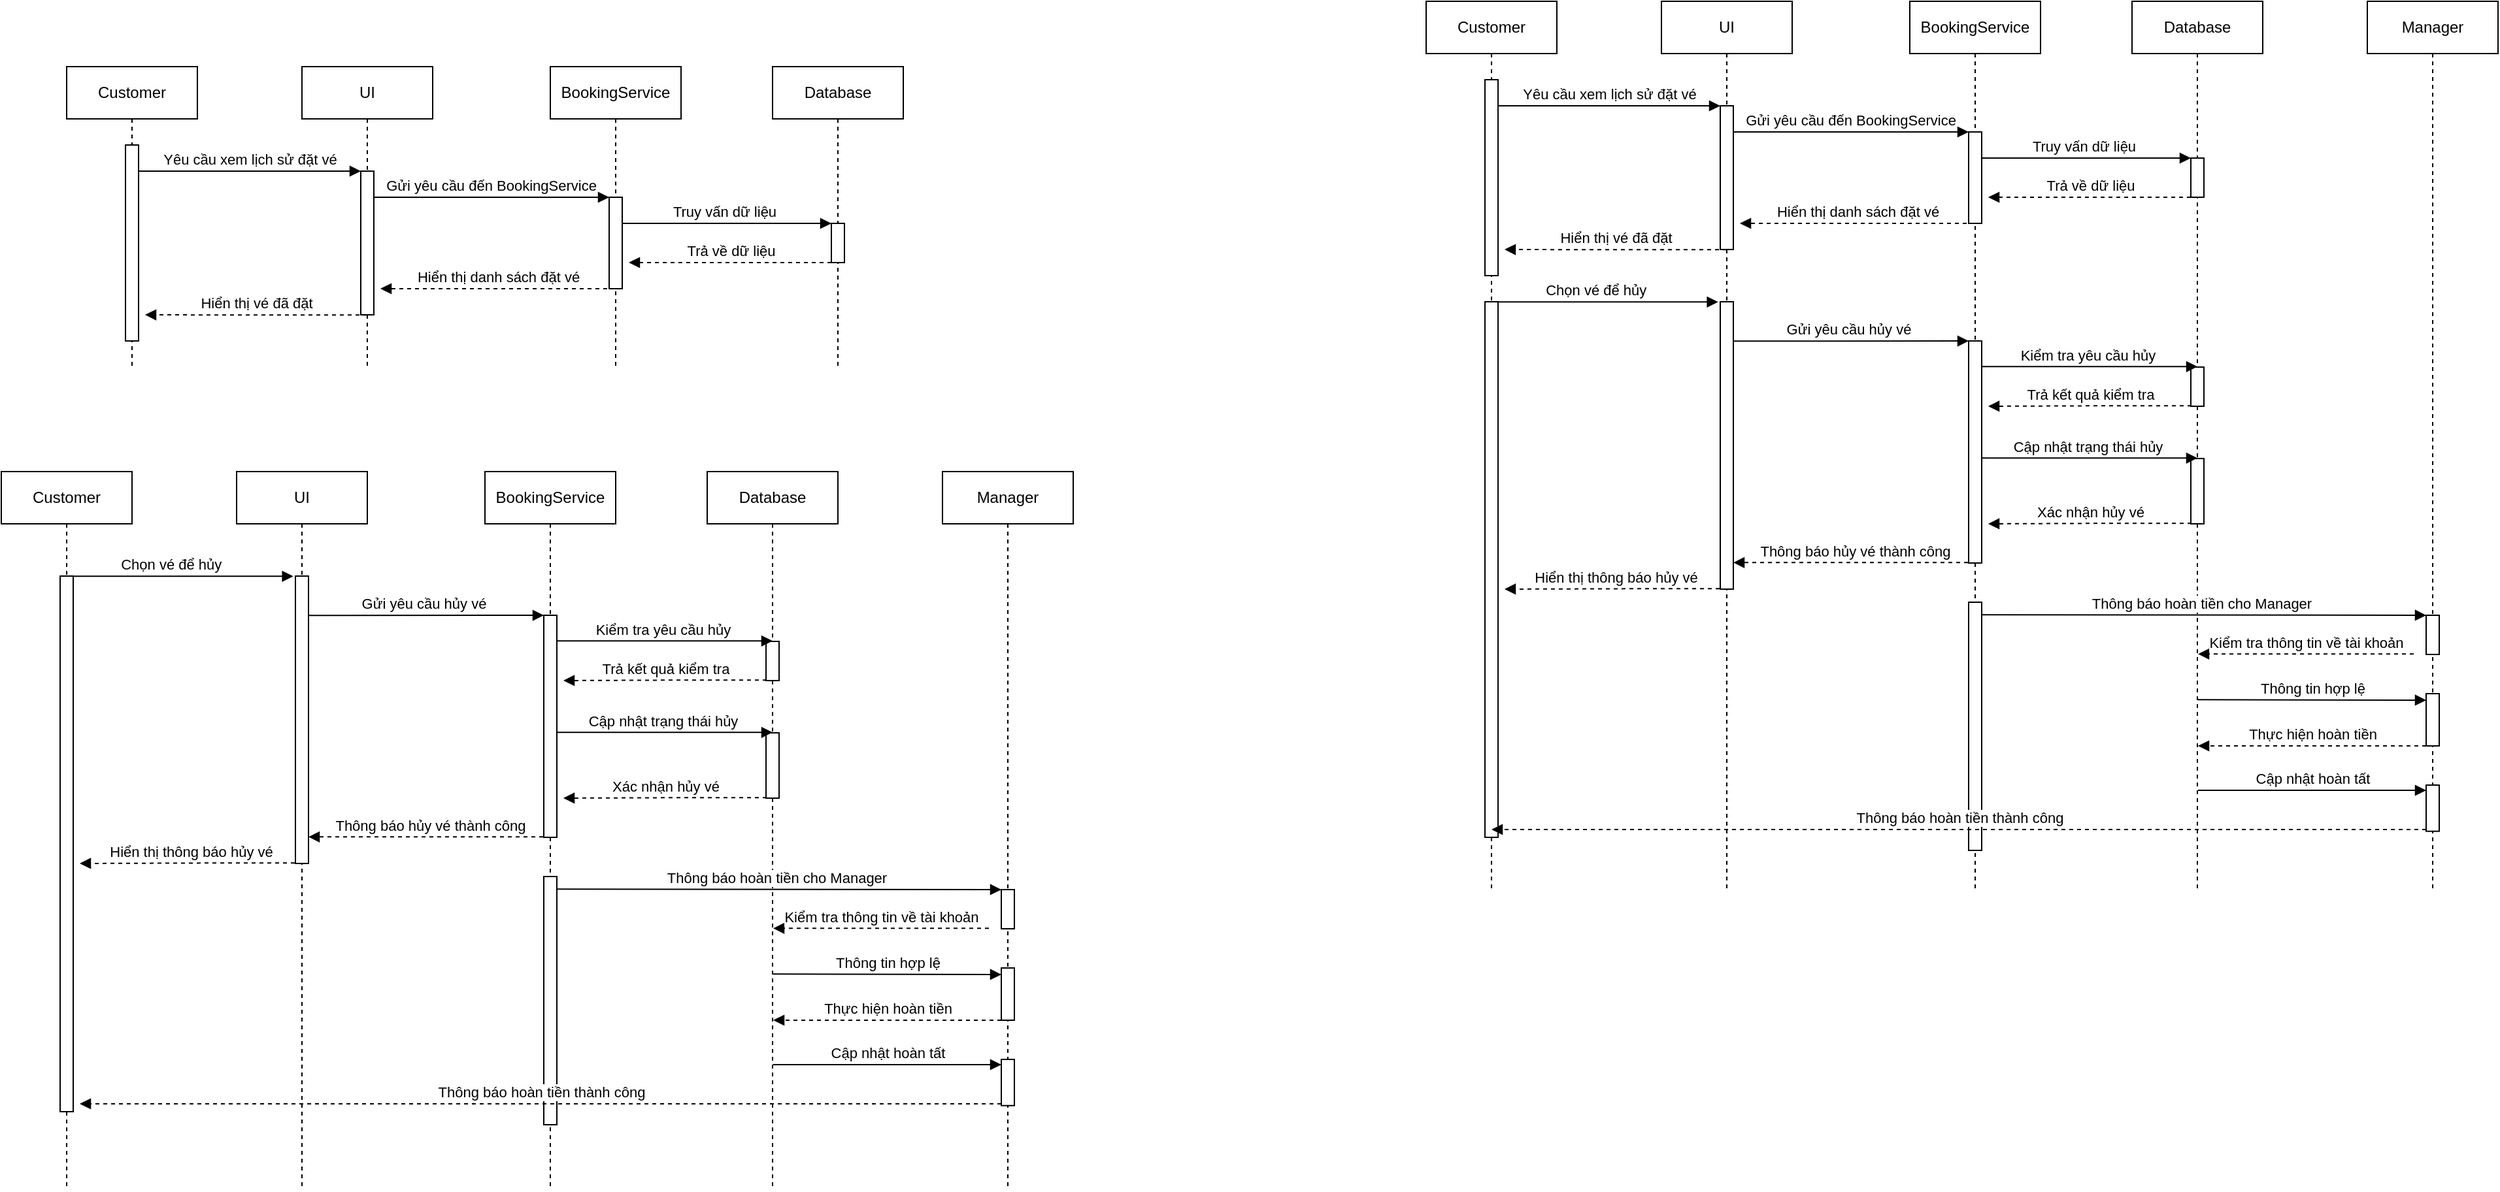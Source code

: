 <mxfile version="26.2.13">
  <diagram name="Page-1" id="2YBvvXClWsGukQMizWep">
    <mxGraphModel dx="2244" dy="562" grid="1" gridSize="10" guides="1" tooltips="1" connect="1" arrows="1" fold="1" page="1" pageScale="1" pageWidth="1200" pageHeight="1920" math="0" shadow="0">
      <root>
        <mxCell id="0" />
        <mxCell id="1" parent="0" />
        <mxCell id="aM9ryv3xv72pqoxQDRHE-1" value="Customer" style="shape=umlLifeline;perimeter=lifelinePerimeter;whiteSpace=wrap;html=1;container=0;dropTarget=0;collapsible=0;recursiveResize=0;outlineConnect=0;portConstraint=eastwest;newEdgeStyle={&quot;edgeStyle&quot;:&quot;elbowEdgeStyle&quot;,&quot;elbow&quot;:&quot;vertical&quot;,&quot;curved&quot;:0,&quot;rounded&quot;:0};" parent="1" vertex="1">
          <mxGeometry x="230" y="280" width="100" height="680" as="geometry" />
        </mxCell>
        <mxCell id="Hrz0guVu_isQYkXpJykB-1" value="" style="html=1;points=[];perimeter=orthogonalPerimeter;outlineConnect=0;targetShapes=umlLifeline;portConstraint=eastwest;newEdgeStyle={&quot;edgeStyle&quot;:&quot;elbowEdgeStyle&quot;,&quot;elbow&quot;:&quot;vertical&quot;,&quot;curved&quot;:0,&quot;rounded&quot;:0};" parent="aM9ryv3xv72pqoxQDRHE-1" vertex="1">
          <mxGeometry x="45" y="60" width="10" height="150" as="geometry" />
        </mxCell>
        <mxCell id="Hrz0guVu_isQYkXpJykB-2" value="" style="html=1;points=[];perimeter=orthogonalPerimeter;outlineConnect=0;targetShapes=umlLifeline;portConstraint=eastwest;newEdgeStyle={&quot;edgeStyle&quot;:&quot;elbowEdgeStyle&quot;,&quot;elbow&quot;:&quot;vertical&quot;,&quot;curved&quot;:0,&quot;rounded&quot;:0};" parent="aM9ryv3xv72pqoxQDRHE-1" vertex="1">
          <mxGeometry x="45" y="230" width="10" height="410" as="geometry" />
        </mxCell>
        <mxCell id="aM9ryv3xv72pqoxQDRHE-7" value="Yêu cầu xem lịch sử đặt vé" style="html=1;verticalAlign=bottom;endArrow=block;edgeStyle=elbowEdgeStyle;elbow=vertical;curved=0;rounded=0;" parent="1" target="Hrz0guVu_isQYkXpJykB-3" edge="1">
          <mxGeometry relative="1" as="geometry">
            <mxPoint x="285" y="360" as="sourcePoint" />
            <Array as="points">
              <mxPoint x="370" y="360" />
            </Array>
            <mxPoint x="450" y="360" as="targetPoint" />
          </mxGeometry>
        </mxCell>
        <mxCell id="6klqRI6nFPrTYbVZnElN-3" value="&amp;nbsp;Gửi yêu cầu đến BookingService" style="html=1;verticalAlign=bottom;endArrow=block;edgeStyle=elbowEdgeStyle;elbow=vertical;curved=0;rounded=0;" parent="1" source="aM9ryv3xv72pqoxQDRHE-5" target="Hrz0guVu_isQYkXpJykB-4" edge="1">
          <mxGeometry relative="1" as="geometry">
            <mxPoint x="470" y="380" as="sourcePoint" />
            <Array as="points">
              <mxPoint x="555" y="380" />
            </Array>
            <mxPoint x="640" y="380" as="targetPoint" />
          </mxGeometry>
        </mxCell>
        <mxCell id="eIqGMAKnwmV7QBNzQoMk-23" value="Database" style="shape=umlLifeline;perimeter=lifelinePerimeter;whiteSpace=wrap;html=1;container=0;dropTarget=0;collapsible=0;recursiveResize=0;outlineConnect=0;portConstraint=eastwest;newEdgeStyle={&quot;edgeStyle&quot;:&quot;elbowEdgeStyle&quot;,&quot;elbow&quot;:&quot;vertical&quot;,&quot;curved&quot;:0,&quot;rounded&quot;:0};" parent="1" vertex="1">
          <mxGeometry x="770" y="280" width="100" height="680" as="geometry" />
        </mxCell>
        <mxCell id="Hrz0guVu_isQYkXpJykB-5" value="" style="html=1;points=[];perimeter=orthogonalPerimeter;outlineConnect=0;targetShapes=umlLifeline;portConstraint=eastwest;newEdgeStyle={&quot;edgeStyle&quot;:&quot;elbowEdgeStyle&quot;,&quot;elbow&quot;:&quot;vertical&quot;,&quot;curved&quot;:0,&quot;rounded&quot;:0};" parent="eIqGMAKnwmV7QBNzQoMk-23" vertex="1">
          <mxGeometry x="45" y="120" width="10" height="30" as="geometry" />
        </mxCell>
        <mxCell id="Hrz0guVu_isQYkXpJykB-8" value="" style="html=1;points=[];perimeter=orthogonalPerimeter;outlineConnect=0;targetShapes=umlLifeline;portConstraint=eastwest;newEdgeStyle={&quot;edgeStyle&quot;:&quot;elbowEdgeStyle&quot;,&quot;elbow&quot;:&quot;vertical&quot;,&quot;curved&quot;:0,&quot;rounded&quot;:0};" parent="eIqGMAKnwmV7QBNzQoMk-23" vertex="1">
          <mxGeometry x="45" y="280" width="10" height="30" as="geometry" />
        </mxCell>
        <mxCell id="Hrz0guVu_isQYkXpJykB-9" value="" style="html=1;points=[];perimeter=orthogonalPerimeter;outlineConnect=0;targetShapes=umlLifeline;portConstraint=eastwest;newEdgeStyle={&quot;edgeStyle&quot;:&quot;elbowEdgeStyle&quot;,&quot;elbow&quot;:&quot;vertical&quot;,&quot;curved&quot;:0,&quot;rounded&quot;:0};" parent="eIqGMAKnwmV7QBNzQoMk-23" vertex="1">
          <mxGeometry x="45" y="350" width="10" height="50" as="geometry" />
        </mxCell>
        <mxCell id="eIqGMAKnwmV7QBNzQoMk-24" value="Truy vấn dữ liệu" style="html=1;verticalAlign=bottom;endArrow=block;edgeStyle=elbowEdgeStyle;elbow=vertical;curved=0;rounded=0;" parent="1" target="Hrz0guVu_isQYkXpJykB-5" edge="1">
          <mxGeometry relative="1" as="geometry">
            <mxPoint x="650" y="400" as="sourcePoint" />
            <Array as="points">
              <mxPoint x="735" y="400" />
            </Array>
            <mxPoint x="810" y="400" as="targetPoint" />
          </mxGeometry>
        </mxCell>
        <mxCell id="eIqGMAKnwmV7QBNzQoMk-25" value="Manager" style="shape=umlLifeline;perimeter=lifelinePerimeter;whiteSpace=wrap;html=1;container=0;dropTarget=0;collapsible=0;recursiveResize=0;outlineConnect=0;portConstraint=eastwest;newEdgeStyle={&quot;edgeStyle&quot;:&quot;elbowEdgeStyle&quot;,&quot;elbow&quot;:&quot;vertical&quot;,&quot;curved&quot;:0,&quot;rounded&quot;:0};" parent="1" vertex="1">
          <mxGeometry x="950" y="280" width="100" height="680" as="geometry" />
        </mxCell>
        <mxCell id="Hrz0guVu_isQYkXpJykB-10" value="" style="html=1;points=[];perimeter=orthogonalPerimeter;outlineConnect=0;targetShapes=umlLifeline;portConstraint=eastwest;newEdgeStyle={&quot;edgeStyle&quot;:&quot;elbowEdgeStyle&quot;,&quot;elbow&quot;:&quot;vertical&quot;,&quot;curved&quot;:0,&quot;rounded&quot;:0};" parent="eIqGMAKnwmV7QBNzQoMk-25" vertex="1">
          <mxGeometry x="45" y="470" width="10" height="30" as="geometry" />
        </mxCell>
        <mxCell id="Hrz0guVu_isQYkXpJykB-15" value="" style="html=1;points=[];perimeter=orthogonalPerimeter;outlineConnect=0;targetShapes=umlLifeline;portConstraint=eastwest;newEdgeStyle={&quot;edgeStyle&quot;:&quot;elbowEdgeStyle&quot;,&quot;elbow&quot;:&quot;vertical&quot;,&quot;curved&quot;:0,&quot;rounded&quot;:0};" parent="eIqGMAKnwmV7QBNzQoMk-25" vertex="1">
          <mxGeometry x="45" y="530" width="10" height="40" as="geometry" />
        </mxCell>
        <mxCell id="eIqGMAKnwmV7QBNzQoMk-27" value="Trả về dữ liệu" style="html=1;verticalAlign=bottom;endArrow=block;edgeStyle=elbowEdgeStyle;elbow=horizontal;curved=0;rounded=0;dashed=1;" parent="1" edge="1">
          <mxGeometry relative="1" as="geometry">
            <mxPoint x="815" y="430" as="sourcePoint" />
            <Array as="points">
              <mxPoint x="740" y="430" />
            </Array>
            <mxPoint x="660" y="430" as="targetPoint" />
          </mxGeometry>
        </mxCell>
        <mxCell id="eIqGMAKnwmV7QBNzQoMk-28" value="Hiển thị danh sách đặt vé" style="html=1;verticalAlign=bottom;endArrow=block;edgeStyle=elbowEdgeStyle;elbow=horizontal;curved=0;rounded=0;dashed=1;" parent="1" edge="1">
          <mxGeometry relative="1" as="geometry">
            <mxPoint x="649.5" y="450" as="sourcePoint" />
            <Array as="points">
              <mxPoint x="570" y="450" />
            </Array>
            <mxPoint x="470" y="450" as="targetPoint" />
          </mxGeometry>
        </mxCell>
        <mxCell id="eIqGMAKnwmV7QBNzQoMk-29" value="Hiển thị vé đã đặt" style="html=1;verticalAlign=bottom;endArrow=block;edgeStyle=elbowEdgeStyle;elbow=horizontal;curved=0;rounded=0;dashed=1;" parent="1" edge="1">
          <mxGeometry relative="1" as="geometry">
            <mxPoint x="460" y="470.18" as="sourcePoint" />
            <Array as="points">
              <mxPoint x="391" y="470.18" />
            </Array>
            <mxPoint x="290" y="470" as="targetPoint" />
          </mxGeometry>
        </mxCell>
        <mxCell id="eIqGMAKnwmV7QBNzQoMk-30" value="Chọn vé để hủy&lt;span style=&quot;white-space: pre;&quot;&gt;&#x9;&lt;/span&gt;" style="html=1;verticalAlign=bottom;endArrow=block;edgeStyle=elbowEdgeStyle;elbow=vertical;curved=0;rounded=0;entryX=-0.167;entryY=0.005;entryDx=0;entryDy=0;entryPerimeter=0;" parent="1" source="Hrz0guVu_isQYkXpJykB-2" target="Hrz0guVu_isQYkXpJykB-6" edge="1">
          <mxGeometry relative="1" as="geometry">
            <mxPoint x="290" y="510.18" as="sourcePoint" />
            <Array as="points">
              <mxPoint x="375" y="510.18" />
            </Array>
            <mxPoint x="460" y="510.18" as="targetPoint" />
          </mxGeometry>
        </mxCell>
        <mxCell id="eIqGMAKnwmV7QBNzQoMk-31" value="Gửi yêu cầu hủy vé" style="html=1;verticalAlign=bottom;endArrow=block;edgeStyle=elbowEdgeStyle;elbow=vertical;curved=0;rounded=0;" parent="1" target="Hrz0guVu_isQYkXpJykB-7" edge="1">
          <mxGeometry relative="1" as="geometry">
            <mxPoint x="460.5" y="540.18" as="sourcePoint" />
            <Array as="points">
              <mxPoint x="650" y="540" />
            </Array>
            <mxPoint x="640" y="540" as="targetPoint" />
          </mxGeometry>
        </mxCell>
        <mxCell id="eIqGMAKnwmV7QBNzQoMk-32" value="Kiểm tra yêu cầu hủy" style="html=1;verticalAlign=bottom;endArrow=block;edgeStyle=elbowEdgeStyle;elbow=vertical;curved=0;rounded=0;" parent="1" edge="1">
          <mxGeometry relative="1" as="geometry">
            <mxPoint x="650.5" y="559.65" as="sourcePoint" />
            <Array as="points">
              <mxPoint x="735.5" y="559.65" />
            </Array>
            <mxPoint x="820" y="560" as="targetPoint" />
          </mxGeometry>
        </mxCell>
        <mxCell id="eIqGMAKnwmV7QBNzQoMk-33" value="Trả kết quả kiểm tra" style="html=1;verticalAlign=bottom;endArrow=block;edgeStyle=elbowEdgeStyle;elbow=horizontal;curved=0;rounded=0;dashed=1;" parent="1" edge="1">
          <mxGeometry relative="1" as="geometry">
            <mxPoint x="815.5" y="589.65" as="sourcePoint" />
            <Array as="points">
              <mxPoint x="740.5" y="589.65" />
            </Array>
            <mxPoint x="660" y="590" as="targetPoint" />
          </mxGeometry>
        </mxCell>
        <mxCell id="eIqGMAKnwmV7QBNzQoMk-34" value="Cập nhật trạng thái hủy" style="html=1;verticalAlign=bottom;endArrow=block;edgeStyle=elbowEdgeStyle;elbow=vertical;curved=0;rounded=0;" parent="1" target="Hrz0guVu_isQYkXpJykB-9" edge="1">
          <mxGeometry relative="1" as="geometry">
            <mxPoint x="650.5" y="629.65" as="sourcePoint" />
            <Array as="points">
              <mxPoint x="735.5" y="629.65" />
            </Array>
            <mxPoint x="810" y="630" as="targetPoint" />
          </mxGeometry>
        </mxCell>
        <mxCell id="eIqGMAKnwmV7QBNzQoMk-36" value="Xác nhận hủy vé" style="html=1;verticalAlign=bottom;endArrow=block;edgeStyle=elbowEdgeStyle;elbow=horizontal;curved=0;rounded=0;dashed=1;" parent="1" edge="1">
          <mxGeometry relative="1" as="geometry">
            <mxPoint x="815.5" y="679.65" as="sourcePoint" />
            <Array as="points">
              <mxPoint x="740.5" y="679.65" />
            </Array>
            <mxPoint x="660" y="680" as="targetPoint" />
          </mxGeometry>
        </mxCell>
        <mxCell id="eIqGMAKnwmV7QBNzQoMk-37" value="Kiểm tra thông tin về tài khoản" style="html=1;verticalAlign=bottom;endArrow=block;edgeStyle=elbowEdgeStyle;elbow=horizontal;curved=0;rounded=0;dashed=1;" parent="1" edge="1">
          <mxGeometry relative="1" as="geometry">
            <mxPoint x="985.5" y="779.65" as="sourcePoint" />
            <Array as="points">
              <mxPoint x="910.5" y="779.65" />
            </Array>
            <mxPoint x="820.5" y="779.65" as="targetPoint" />
          </mxGeometry>
        </mxCell>
        <mxCell id="eIqGMAKnwmV7QBNzQoMk-38" value="Thông báo hủy vé thành công" style="html=1;verticalAlign=bottom;endArrow=block;edgeStyle=elbowEdgeStyle;elbow=horizontal;curved=0;rounded=0;dashed=1;" parent="1" target="Hrz0guVu_isQYkXpJykB-6" edge="1">
          <mxGeometry relative="1" as="geometry">
            <mxPoint x="650.5" y="709.65" as="sourcePoint" />
            <Array as="points">
              <mxPoint x="570.5" y="709.65" />
            </Array>
            <mxPoint x="460.5" y="709.65" as="targetPoint" />
          </mxGeometry>
        </mxCell>
        <mxCell id="eIqGMAKnwmV7QBNzQoMk-39" value="Hiển thị thông báo hủy vé" style="html=1;verticalAlign=bottom;endArrow=block;edgeStyle=elbowEdgeStyle;elbow=horizontal;curved=0;rounded=0;dashed=1;" parent="1" edge="1">
          <mxGeometry relative="1" as="geometry">
            <mxPoint x="460.5" y="729.65" as="sourcePoint" />
            <Array as="points">
              <mxPoint x="391.5" y="729.65" />
            </Array>
            <mxPoint x="290" y="730" as="targetPoint" />
          </mxGeometry>
        </mxCell>
        <mxCell id="eIqGMAKnwmV7QBNzQoMk-40" value="Thông báo hoàn tiền cho Manager" style="html=1;verticalAlign=bottom;endArrow=block;edgeStyle=elbowEdgeStyle;elbow=vertical;curved=0;rounded=0;" parent="1" target="Hrz0guVu_isQYkXpJykB-10" edge="1">
          <mxGeometry relative="1" as="geometry">
            <mxPoint x="650.5" y="749.65" as="sourcePoint" />
            <Array as="points">
              <mxPoint x="990" y="750" />
            </Array>
            <mxPoint x="980" y="750" as="targetPoint" />
          </mxGeometry>
        </mxCell>
        <mxCell id="eIqGMAKnwmV7QBNzQoMk-41" value="Thông tin hợp lệ" style="html=1;verticalAlign=bottom;endArrow=block;edgeStyle=elbowEdgeStyle;elbow=vertical;curved=0;rounded=0;" parent="1" target="Hrz0guVu_isQYkXpJykB-15" edge="1">
          <mxGeometry relative="1" as="geometry">
            <mxPoint x="820.5" y="814.65" as="sourcePoint" />
            <Array as="points">
              <mxPoint x="970" y="815" />
            </Array>
            <mxPoint x="990" y="815" as="targetPoint" />
          </mxGeometry>
        </mxCell>
        <mxCell id="eIqGMAKnwmV7QBNzQoMk-42" value="Thực hiện hoàn tiền" style="html=1;verticalAlign=bottom;endArrow=block;edgeStyle=elbowEdgeStyle;elbow=horizontal;curved=0;rounded=0;dashed=1;" parent="1" source="Hrz0guVu_isQYkXpJykB-15" edge="1">
          <mxGeometry relative="1" as="geometry">
            <mxPoint x="985.5" y="850" as="sourcePoint" />
            <Array as="points">
              <mxPoint x="910.5" y="850" />
            </Array>
            <mxPoint x="820.5" y="850" as="targetPoint" />
          </mxGeometry>
        </mxCell>
        <mxCell id="Hrz0guVu_isQYkXpJykB-12" value="" style="html=1;points=[];perimeter=orthogonalPerimeter;outlineConnect=0;targetShapes=umlLifeline;portConstraint=eastwest;newEdgeStyle={&quot;edgeStyle&quot;:&quot;elbowEdgeStyle&quot;,&quot;elbow&quot;:&quot;vertical&quot;,&quot;curved&quot;:0,&quot;rounded&quot;:0};" parent="1" vertex="1">
          <mxGeometry x="995" y="880" width="10" height="35.35" as="geometry" />
        </mxCell>
        <mxCell id="aM9ryv3xv72pqoxQDRHE-5" value="UI" style="shape=umlLifeline;perimeter=lifelinePerimeter;whiteSpace=wrap;html=1;container=0;dropTarget=0;collapsible=0;recursiveResize=0;outlineConnect=0;portConstraint=eastwest;newEdgeStyle={&quot;edgeStyle&quot;:&quot;elbowEdgeStyle&quot;,&quot;elbow&quot;:&quot;vertical&quot;,&quot;curved&quot;:0,&quot;rounded&quot;:0};" parent="1" vertex="1">
          <mxGeometry x="410" y="280" width="100" height="680" as="geometry" />
        </mxCell>
        <mxCell id="Hrz0guVu_isQYkXpJykB-3" value="" style="html=1;points=[];perimeter=orthogonalPerimeter;outlineConnect=0;targetShapes=umlLifeline;portConstraint=eastwest;newEdgeStyle={&quot;edgeStyle&quot;:&quot;elbowEdgeStyle&quot;,&quot;elbow&quot;:&quot;vertical&quot;,&quot;curved&quot;:0,&quot;rounded&quot;:0};" parent="aM9ryv3xv72pqoxQDRHE-5" vertex="1">
          <mxGeometry x="45" y="80" width="10" height="110" as="geometry" />
        </mxCell>
        <mxCell id="Hrz0guVu_isQYkXpJykB-6" value="" style="html=1;points=[];perimeter=orthogonalPerimeter;outlineConnect=0;targetShapes=umlLifeline;portConstraint=eastwest;newEdgeStyle={&quot;edgeStyle&quot;:&quot;elbowEdgeStyle&quot;,&quot;elbow&quot;:&quot;vertical&quot;,&quot;curved&quot;:0,&quot;rounded&quot;:0};" parent="aM9ryv3xv72pqoxQDRHE-5" vertex="1">
          <mxGeometry x="45" y="230" width="10" height="220" as="geometry" />
        </mxCell>
        <mxCell id="eIqGMAKnwmV7QBNzQoMk-21" value="BookingService" style="shape=umlLifeline;perimeter=lifelinePerimeter;whiteSpace=wrap;html=1;container=0;dropTarget=0;collapsible=0;recursiveResize=0;outlineConnect=0;portConstraint=eastwest;newEdgeStyle={&quot;edgeStyle&quot;:&quot;elbowEdgeStyle&quot;,&quot;elbow&quot;:&quot;vertical&quot;,&quot;curved&quot;:0,&quot;rounded&quot;:0};" parent="1" vertex="1">
          <mxGeometry x="600" y="280" width="100" height="680" as="geometry" />
        </mxCell>
        <mxCell id="Hrz0guVu_isQYkXpJykB-4" value="" style="html=1;points=[];perimeter=orthogonalPerimeter;outlineConnect=0;targetShapes=umlLifeline;portConstraint=eastwest;newEdgeStyle={&quot;edgeStyle&quot;:&quot;elbowEdgeStyle&quot;,&quot;elbow&quot;:&quot;vertical&quot;,&quot;curved&quot;:0,&quot;rounded&quot;:0};" parent="eIqGMAKnwmV7QBNzQoMk-21" vertex="1">
          <mxGeometry x="45" y="100" width="10" height="70" as="geometry" />
        </mxCell>
        <mxCell id="Hrz0guVu_isQYkXpJykB-7" value="" style="html=1;points=[];perimeter=orthogonalPerimeter;outlineConnect=0;targetShapes=umlLifeline;portConstraint=eastwest;newEdgeStyle={&quot;edgeStyle&quot;:&quot;elbowEdgeStyle&quot;,&quot;elbow&quot;:&quot;vertical&quot;,&quot;curved&quot;:0,&quot;rounded&quot;:0};" parent="eIqGMAKnwmV7QBNzQoMk-21" vertex="1">
          <mxGeometry x="45" y="260" width="10" height="170" as="geometry" />
        </mxCell>
        <mxCell id="Hrz0guVu_isQYkXpJykB-14" value="" style="html=1;points=[];perimeter=orthogonalPerimeter;outlineConnect=0;targetShapes=umlLifeline;portConstraint=eastwest;newEdgeStyle={&quot;edgeStyle&quot;:&quot;elbowEdgeStyle&quot;,&quot;elbow&quot;:&quot;vertical&quot;,&quot;curved&quot;:0,&quot;rounded&quot;:0};" parent="eIqGMAKnwmV7QBNzQoMk-21" vertex="1">
          <mxGeometry x="45" y="460" width="10" height="190" as="geometry" />
        </mxCell>
        <mxCell id="eIqGMAKnwmV7QBNzQoMk-44" value="Thông báo hoàn tiền thành công" style="html=1;verticalAlign=bottom;endArrow=block;edgeStyle=elbowEdgeStyle;elbow=horizontal;curved=0;rounded=0;dashed=1;" parent="1" source="Hrz0guVu_isQYkXpJykB-12" edge="1">
          <mxGeometry relative="1" as="geometry">
            <mxPoint x="990" y="914" as="sourcePoint" />
            <Array as="points">
              <mxPoint x="910.5" y="914" />
            </Array>
            <mxPoint x="280" y="914" as="targetPoint" />
          </mxGeometry>
        </mxCell>
        <mxCell id="eIqGMAKnwmV7QBNzQoMk-43" value="Cập nhật hoàn tất" style="html=1;verticalAlign=bottom;endArrow=block;edgeStyle=elbowEdgeStyle;elbow=vertical;curved=0;rounded=0;" parent="1" target="Hrz0guVu_isQYkXpJykB-12" edge="1">
          <mxGeometry relative="1" as="geometry">
            <mxPoint x="820.5" y="884" as="sourcePoint" />
            <Array as="points" />
            <mxPoint x="990" y="884" as="targetPoint" />
          </mxGeometry>
        </mxCell>
        <mxCell id="-_-1vv99HDkDsp5xXK7E-39" value="Customer" style="shape=umlLifeline;perimeter=lifelinePerimeter;whiteSpace=wrap;html=1;container=0;dropTarget=0;collapsible=0;recursiveResize=0;outlineConnect=0;portConstraint=eastwest;newEdgeStyle={&quot;edgeStyle&quot;:&quot;elbowEdgeStyle&quot;,&quot;elbow&quot;:&quot;vertical&quot;,&quot;curved&quot;:0,&quot;rounded&quot;:0};" vertex="1" parent="1">
          <mxGeometry x="-810" y="330" width="100" height="230" as="geometry" />
        </mxCell>
        <mxCell id="-_-1vv99HDkDsp5xXK7E-40" value="" style="html=1;points=[];perimeter=orthogonalPerimeter;outlineConnect=0;targetShapes=umlLifeline;portConstraint=eastwest;newEdgeStyle={&quot;edgeStyle&quot;:&quot;elbowEdgeStyle&quot;,&quot;elbow&quot;:&quot;vertical&quot;,&quot;curved&quot;:0,&quot;rounded&quot;:0};" vertex="1" parent="-_-1vv99HDkDsp5xXK7E-39">
          <mxGeometry x="45" y="60" width="10" height="150" as="geometry" />
        </mxCell>
        <mxCell id="-_-1vv99HDkDsp5xXK7E-42" value="Yêu cầu xem lịch sử đặt vé" style="html=1;verticalAlign=bottom;endArrow=block;edgeStyle=elbowEdgeStyle;elbow=vertical;curved=0;rounded=0;" edge="1" parent="1" target="-_-1vv99HDkDsp5xXK7E-69">
          <mxGeometry relative="1" as="geometry">
            <mxPoint x="-755" y="410" as="sourcePoint" />
            <Array as="points">
              <mxPoint x="-670" y="410" />
            </Array>
            <mxPoint x="-590" y="410" as="targetPoint" />
          </mxGeometry>
        </mxCell>
        <mxCell id="-_-1vv99HDkDsp5xXK7E-43" value="&amp;nbsp;Gửi yêu cầu đến BookingService" style="html=1;verticalAlign=bottom;endArrow=block;edgeStyle=elbowEdgeStyle;elbow=vertical;curved=0;rounded=0;" edge="1" parent="1" source="-_-1vv99HDkDsp5xXK7E-68" target="-_-1vv99HDkDsp5xXK7E-72">
          <mxGeometry relative="1" as="geometry">
            <mxPoint x="-570" y="430" as="sourcePoint" />
            <Array as="points">
              <mxPoint x="-485" y="430" />
            </Array>
            <mxPoint x="-400" y="430" as="targetPoint" />
          </mxGeometry>
        </mxCell>
        <mxCell id="-_-1vv99HDkDsp5xXK7E-44" value="Database" style="shape=umlLifeline;perimeter=lifelinePerimeter;whiteSpace=wrap;html=1;container=0;dropTarget=0;collapsible=0;recursiveResize=0;outlineConnect=0;portConstraint=eastwest;newEdgeStyle={&quot;edgeStyle&quot;:&quot;elbowEdgeStyle&quot;,&quot;elbow&quot;:&quot;vertical&quot;,&quot;curved&quot;:0,&quot;rounded&quot;:0};" vertex="1" parent="1">
          <mxGeometry x="-270" y="330" width="100" height="230" as="geometry" />
        </mxCell>
        <mxCell id="-_-1vv99HDkDsp5xXK7E-45" value="" style="html=1;points=[];perimeter=orthogonalPerimeter;outlineConnect=0;targetShapes=umlLifeline;portConstraint=eastwest;newEdgeStyle={&quot;edgeStyle&quot;:&quot;elbowEdgeStyle&quot;,&quot;elbow&quot;:&quot;vertical&quot;,&quot;curved&quot;:0,&quot;rounded&quot;:0};" vertex="1" parent="-_-1vv99HDkDsp5xXK7E-44">
          <mxGeometry x="45" y="120" width="10" height="30" as="geometry" />
        </mxCell>
        <mxCell id="-_-1vv99HDkDsp5xXK7E-48" value="Truy vấn dữ liệu" style="html=1;verticalAlign=bottom;endArrow=block;edgeStyle=elbowEdgeStyle;elbow=vertical;curved=0;rounded=0;" edge="1" parent="1" target="-_-1vv99HDkDsp5xXK7E-45">
          <mxGeometry relative="1" as="geometry">
            <mxPoint x="-390" y="450" as="sourcePoint" />
            <Array as="points">
              <mxPoint x="-305" y="450" />
            </Array>
            <mxPoint x="-230" y="450" as="targetPoint" />
          </mxGeometry>
        </mxCell>
        <mxCell id="-_-1vv99HDkDsp5xXK7E-52" value="Trả về dữ liệu" style="html=1;verticalAlign=bottom;endArrow=block;edgeStyle=elbowEdgeStyle;elbow=horizontal;curved=0;rounded=0;dashed=1;" edge="1" parent="1">
          <mxGeometry relative="1" as="geometry">
            <mxPoint x="-225" y="480" as="sourcePoint" />
            <Array as="points">
              <mxPoint x="-300" y="480" />
            </Array>
            <mxPoint x="-380" y="480" as="targetPoint" />
          </mxGeometry>
        </mxCell>
        <mxCell id="-_-1vv99HDkDsp5xXK7E-53" value="Hiển thị danh sách đặt vé" style="html=1;verticalAlign=bottom;endArrow=block;edgeStyle=elbowEdgeStyle;elbow=horizontal;curved=0;rounded=0;dashed=1;" edge="1" parent="1">
          <mxGeometry relative="1" as="geometry">
            <mxPoint x="-390.5" y="500" as="sourcePoint" />
            <Array as="points">
              <mxPoint x="-470" y="500" />
            </Array>
            <mxPoint x="-570" y="500" as="targetPoint" />
          </mxGeometry>
        </mxCell>
        <mxCell id="-_-1vv99HDkDsp5xXK7E-54" value="Hiển thị vé đã đặt" style="html=1;verticalAlign=bottom;endArrow=block;edgeStyle=elbowEdgeStyle;elbow=horizontal;curved=0;rounded=0;dashed=1;" edge="1" parent="1">
          <mxGeometry relative="1" as="geometry">
            <mxPoint x="-580" y="520.18" as="sourcePoint" />
            <Array as="points">
              <mxPoint x="-649" y="520.18" />
            </Array>
            <mxPoint x="-750" y="520" as="targetPoint" />
          </mxGeometry>
        </mxCell>
        <mxCell id="-_-1vv99HDkDsp5xXK7E-68" value="UI" style="shape=umlLifeline;perimeter=lifelinePerimeter;whiteSpace=wrap;html=1;container=0;dropTarget=0;collapsible=0;recursiveResize=0;outlineConnect=0;portConstraint=eastwest;newEdgeStyle={&quot;edgeStyle&quot;:&quot;elbowEdgeStyle&quot;,&quot;elbow&quot;:&quot;vertical&quot;,&quot;curved&quot;:0,&quot;rounded&quot;:0};" vertex="1" parent="1">
          <mxGeometry x="-630" y="330" width="100" height="230" as="geometry" />
        </mxCell>
        <mxCell id="-_-1vv99HDkDsp5xXK7E-69" value="" style="html=1;points=[];perimeter=orthogonalPerimeter;outlineConnect=0;targetShapes=umlLifeline;portConstraint=eastwest;newEdgeStyle={&quot;edgeStyle&quot;:&quot;elbowEdgeStyle&quot;,&quot;elbow&quot;:&quot;vertical&quot;,&quot;curved&quot;:0,&quot;rounded&quot;:0};" vertex="1" parent="-_-1vv99HDkDsp5xXK7E-68">
          <mxGeometry x="45" y="80" width="10" height="110" as="geometry" />
        </mxCell>
        <mxCell id="-_-1vv99HDkDsp5xXK7E-71" value="BookingService" style="shape=umlLifeline;perimeter=lifelinePerimeter;whiteSpace=wrap;html=1;container=0;dropTarget=0;collapsible=0;recursiveResize=0;outlineConnect=0;portConstraint=eastwest;newEdgeStyle={&quot;edgeStyle&quot;:&quot;elbowEdgeStyle&quot;,&quot;elbow&quot;:&quot;vertical&quot;,&quot;curved&quot;:0,&quot;rounded&quot;:0};" vertex="1" parent="1">
          <mxGeometry x="-440" y="330" width="100" height="230" as="geometry" />
        </mxCell>
        <mxCell id="-_-1vv99HDkDsp5xXK7E-72" value="" style="html=1;points=[];perimeter=orthogonalPerimeter;outlineConnect=0;targetShapes=umlLifeline;portConstraint=eastwest;newEdgeStyle={&quot;edgeStyle&quot;:&quot;elbowEdgeStyle&quot;,&quot;elbow&quot;:&quot;vertical&quot;,&quot;curved&quot;:0,&quot;rounded&quot;:0};" vertex="1" parent="-_-1vv99HDkDsp5xXK7E-71">
          <mxGeometry x="45" y="100" width="10" height="70" as="geometry" />
        </mxCell>
        <mxCell id="-_-1vv99HDkDsp5xXK7E-77" value="Customer" style="shape=umlLifeline;perimeter=lifelinePerimeter;whiteSpace=wrap;html=1;container=0;dropTarget=0;collapsible=0;recursiveResize=0;outlineConnect=0;portConstraint=eastwest;newEdgeStyle={&quot;edgeStyle&quot;:&quot;elbowEdgeStyle&quot;,&quot;elbow&quot;:&quot;vertical&quot;,&quot;curved&quot;:0,&quot;rounded&quot;:0};" vertex="1" parent="1">
          <mxGeometry x="-860" y="640" width="100" height="550" as="geometry" />
        </mxCell>
        <mxCell id="-_-1vv99HDkDsp5xXK7E-82" value="Database" style="shape=umlLifeline;perimeter=lifelinePerimeter;whiteSpace=wrap;html=1;container=0;dropTarget=0;collapsible=0;recursiveResize=0;outlineConnect=0;portConstraint=eastwest;newEdgeStyle={&quot;edgeStyle&quot;:&quot;elbowEdgeStyle&quot;,&quot;elbow&quot;:&quot;vertical&quot;,&quot;curved&quot;:0,&quot;rounded&quot;:0};" vertex="1" parent="1">
          <mxGeometry x="-320" y="640" width="100" height="550" as="geometry" />
        </mxCell>
        <mxCell id="-_-1vv99HDkDsp5xXK7E-87" value="Manager" style="shape=umlLifeline;perimeter=lifelinePerimeter;whiteSpace=wrap;html=1;container=0;dropTarget=0;collapsible=0;recursiveResize=0;outlineConnect=0;portConstraint=eastwest;newEdgeStyle={&quot;edgeStyle&quot;:&quot;elbowEdgeStyle&quot;,&quot;elbow&quot;:&quot;vertical&quot;,&quot;curved&quot;:0,&quot;rounded&quot;:0};" vertex="1" parent="1">
          <mxGeometry x="-140" y="640" width="100" height="550" as="geometry" />
        </mxCell>
        <mxCell id="-_-1vv99HDkDsp5xXK7E-106" value="UI" style="shape=umlLifeline;perimeter=lifelinePerimeter;whiteSpace=wrap;html=1;container=0;dropTarget=0;collapsible=0;recursiveResize=0;outlineConnect=0;portConstraint=eastwest;newEdgeStyle={&quot;edgeStyle&quot;:&quot;elbowEdgeStyle&quot;,&quot;elbow&quot;:&quot;vertical&quot;,&quot;curved&quot;:0,&quot;rounded&quot;:0};" vertex="1" parent="1">
          <mxGeometry x="-680" y="640" width="100" height="550" as="geometry" />
        </mxCell>
        <mxCell id="-_-1vv99HDkDsp5xXK7E-109" value="BookingService" style="shape=umlLifeline;perimeter=lifelinePerimeter;whiteSpace=wrap;html=1;container=0;dropTarget=0;collapsible=0;recursiveResize=0;outlineConnect=0;portConstraint=eastwest;newEdgeStyle={&quot;edgeStyle&quot;:&quot;elbowEdgeStyle&quot;,&quot;elbow&quot;:&quot;vertical&quot;,&quot;curved&quot;:0,&quot;rounded&quot;:0};" vertex="1" parent="1">
          <mxGeometry x="-490" y="640" width="100" height="550" as="geometry" />
        </mxCell>
        <mxCell id="-_-1vv99HDkDsp5xXK7E-138" value="" style="html=1;points=[];perimeter=orthogonalPerimeter;outlineConnect=0;targetShapes=umlLifeline;portConstraint=eastwest;newEdgeStyle={&quot;edgeStyle&quot;:&quot;elbowEdgeStyle&quot;,&quot;elbow&quot;:&quot;vertical&quot;,&quot;curved&quot;:0,&quot;rounded&quot;:0};" vertex="1" parent="1">
          <mxGeometry x="-815" y="720" width="10" height="410" as="geometry" />
        </mxCell>
        <mxCell id="-_-1vv99HDkDsp5xXK7E-139" value="" style="html=1;points=[];perimeter=orthogonalPerimeter;outlineConnect=0;targetShapes=umlLifeline;portConstraint=eastwest;newEdgeStyle={&quot;edgeStyle&quot;:&quot;elbowEdgeStyle&quot;,&quot;elbow&quot;:&quot;vertical&quot;,&quot;curved&quot;:0,&quot;rounded&quot;:0};" vertex="1" parent="1">
          <mxGeometry x="-275" y="770" width="10" height="30" as="geometry" />
        </mxCell>
        <mxCell id="-_-1vv99HDkDsp5xXK7E-140" value="" style="html=1;points=[];perimeter=orthogonalPerimeter;outlineConnect=0;targetShapes=umlLifeline;portConstraint=eastwest;newEdgeStyle={&quot;edgeStyle&quot;:&quot;elbowEdgeStyle&quot;,&quot;elbow&quot;:&quot;vertical&quot;,&quot;curved&quot;:0,&quot;rounded&quot;:0};" vertex="1" parent="1">
          <mxGeometry x="-275" y="840" width="10" height="50" as="geometry" />
        </mxCell>
        <mxCell id="-_-1vv99HDkDsp5xXK7E-141" value="" style="html=1;points=[];perimeter=orthogonalPerimeter;outlineConnect=0;targetShapes=umlLifeline;portConstraint=eastwest;newEdgeStyle={&quot;edgeStyle&quot;:&quot;elbowEdgeStyle&quot;,&quot;elbow&quot;:&quot;vertical&quot;,&quot;curved&quot;:0,&quot;rounded&quot;:0};" vertex="1" parent="1">
          <mxGeometry x="-95" y="960" width="10" height="30" as="geometry" />
        </mxCell>
        <mxCell id="-_-1vv99HDkDsp5xXK7E-142" value="" style="html=1;points=[];perimeter=orthogonalPerimeter;outlineConnect=0;targetShapes=umlLifeline;portConstraint=eastwest;newEdgeStyle={&quot;edgeStyle&quot;:&quot;elbowEdgeStyle&quot;,&quot;elbow&quot;:&quot;vertical&quot;,&quot;curved&quot;:0,&quot;rounded&quot;:0};" vertex="1" parent="1">
          <mxGeometry x="-95" y="1020" width="10" height="40" as="geometry" />
        </mxCell>
        <mxCell id="-_-1vv99HDkDsp5xXK7E-143" value="Chọn vé để hủy&lt;span style=&quot;white-space: pre;&quot;&gt;&#x9;&lt;/span&gt;" style="html=1;verticalAlign=bottom;endArrow=block;edgeStyle=elbowEdgeStyle;elbow=vertical;curved=0;rounded=0;entryX=-0.167;entryY=0.005;entryDx=0;entryDy=0;entryPerimeter=0;" edge="1" parent="1" source="-_-1vv99HDkDsp5xXK7E-138" target="-_-1vv99HDkDsp5xXK7E-156">
          <mxGeometry relative="1" as="geometry">
            <mxPoint x="-800" y="720.18" as="sourcePoint" />
            <Array as="points">
              <mxPoint x="-715" y="720.18" />
            </Array>
            <mxPoint x="-630" y="720.18" as="targetPoint" />
          </mxGeometry>
        </mxCell>
        <mxCell id="-_-1vv99HDkDsp5xXK7E-144" value="Gửi yêu cầu hủy vé" style="html=1;verticalAlign=bottom;endArrow=block;edgeStyle=elbowEdgeStyle;elbow=vertical;curved=0;rounded=0;" edge="1" parent="1" target="-_-1vv99HDkDsp5xXK7E-157">
          <mxGeometry relative="1" as="geometry">
            <mxPoint x="-629.5" y="750.18" as="sourcePoint" />
            <Array as="points">
              <mxPoint x="-440" y="750" />
            </Array>
            <mxPoint x="-450" y="750" as="targetPoint" />
          </mxGeometry>
        </mxCell>
        <mxCell id="-_-1vv99HDkDsp5xXK7E-145" value="Kiểm tra yêu cầu hủy" style="html=1;verticalAlign=bottom;endArrow=block;edgeStyle=elbowEdgeStyle;elbow=vertical;curved=0;rounded=0;" edge="1" parent="1">
          <mxGeometry relative="1" as="geometry">
            <mxPoint x="-439.5" y="769.65" as="sourcePoint" />
            <Array as="points">
              <mxPoint x="-354.5" y="769.65" />
            </Array>
            <mxPoint x="-270" y="770" as="targetPoint" />
          </mxGeometry>
        </mxCell>
        <mxCell id="-_-1vv99HDkDsp5xXK7E-146" value="Trả kết quả kiểm tra" style="html=1;verticalAlign=bottom;endArrow=block;edgeStyle=elbowEdgeStyle;elbow=horizontal;curved=0;rounded=0;dashed=1;" edge="1" parent="1">
          <mxGeometry relative="1" as="geometry">
            <mxPoint x="-274.5" y="799.65" as="sourcePoint" />
            <Array as="points">
              <mxPoint x="-349.5" y="799.65" />
            </Array>
            <mxPoint x="-430" y="800" as="targetPoint" />
          </mxGeometry>
        </mxCell>
        <mxCell id="-_-1vv99HDkDsp5xXK7E-147" value="Cập nhật trạng thái hủy" style="html=1;verticalAlign=bottom;endArrow=block;edgeStyle=elbowEdgeStyle;elbow=vertical;curved=0;rounded=0;" edge="1" parent="1" target="-_-1vv99HDkDsp5xXK7E-140">
          <mxGeometry relative="1" as="geometry">
            <mxPoint x="-439.5" y="839.65" as="sourcePoint" />
            <Array as="points">
              <mxPoint x="-354.5" y="839.65" />
            </Array>
            <mxPoint x="-280" y="840" as="targetPoint" />
          </mxGeometry>
        </mxCell>
        <mxCell id="-_-1vv99HDkDsp5xXK7E-148" value="Xác nhận hủy vé" style="html=1;verticalAlign=bottom;endArrow=block;edgeStyle=elbowEdgeStyle;elbow=horizontal;curved=0;rounded=0;dashed=1;" edge="1" parent="1">
          <mxGeometry relative="1" as="geometry">
            <mxPoint x="-274.5" y="889.65" as="sourcePoint" />
            <Array as="points">
              <mxPoint x="-349.5" y="889.65" />
            </Array>
            <mxPoint x="-430" y="890" as="targetPoint" />
          </mxGeometry>
        </mxCell>
        <mxCell id="-_-1vv99HDkDsp5xXK7E-149" value="Kiểm tra thông tin về tài khoản" style="html=1;verticalAlign=bottom;endArrow=block;edgeStyle=elbowEdgeStyle;elbow=horizontal;curved=0;rounded=0;dashed=1;" edge="1" parent="1">
          <mxGeometry relative="1" as="geometry">
            <mxPoint x="-104.5" y="989.65" as="sourcePoint" />
            <Array as="points">
              <mxPoint x="-179.5" y="989.65" />
            </Array>
            <mxPoint x="-269.5" y="989.65" as="targetPoint" />
          </mxGeometry>
        </mxCell>
        <mxCell id="-_-1vv99HDkDsp5xXK7E-150" value="Thông báo hủy vé thành công" style="html=1;verticalAlign=bottom;endArrow=block;edgeStyle=elbowEdgeStyle;elbow=horizontal;curved=0;rounded=0;dashed=1;" edge="1" parent="1" target="-_-1vv99HDkDsp5xXK7E-156">
          <mxGeometry relative="1" as="geometry">
            <mxPoint x="-439.5" y="919.65" as="sourcePoint" />
            <Array as="points">
              <mxPoint x="-519.5" y="919.65" />
            </Array>
            <mxPoint x="-629.5" y="919.65" as="targetPoint" />
          </mxGeometry>
        </mxCell>
        <mxCell id="-_-1vv99HDkDsp5xXK7E-151" value="Hiển thị thông báo hủy vé" style="html=1;verticalAlign=bottom;endArrow=block;edgeStyle=elbowEdgeStyle;elbow=horizontal;curved=0;rounded=0;dashed=1;" edge="1" parent="1">
          <mxGeometry relative="1" as="geometry">
            <mxPoint x="-629.5" y="939.65" as="sourcePoint" />
            <Array as="points">
              <mxPoint x="-698.5" y="939.65" />
            </Array>
            <mxPoint x="-800" y="940" as="targetPoint" />
          </mxGeometry>
        </mxCell>
        <mxCell id="-_-1vv99HDkDsp5xXK7E-152" value="Thông báo hoàn tiền cho Manager" style="html=1;verticalAlign=bottom;endArrow=block;edgeStyle=elbowEdgeStyle;elbow=vertical;curved=0;rounded=0;" edge="1" parent="1" target="-_-1vv99HDkDsp5xXK7E-141">
          <mxGeometry relative="1" as="geometry">
            <mxPoint x="-439.5" y="959.65" as="sourcePoint" />
            <Array as="points">
              <mxPoint x="-100" y="960" />
            </Array>
            <mxPoint x="-110" y="960" as="targetPoint" />
          </mxGeometry>
        </mxCell>
        <mxCell id="-_-1vv99HDkDsp5xXK7E-153" value="Thông tin hợp lệ" style="html=1;verticalAlign=bottom;endArrow=block;edgeStyle=elbowEdgeStyle;elbow=vertical;curved=0;rounded=0;" edge="1" parent="1" target="-_-1vv99HDkDsp5xXK7E-142">
          <mxGeometry relative="1" as="geometry">
            <mxPoint x="-269.5" y="1024.65" as="sourcePoint" />
            <Array as="points">
              <mxPoint x="-120" y="1025" />
            </Array>
            <mxPoint x="-100" y="1025" as="targetPoint" />
          </mxGeometry>
        </mxCell>
        <mxCell id="-_-1vv99HDkDsp5xXK7E-154" value="Thực hiện hoàn tiền" style="html=1;verticalAlign=bottom;endArrow=block;edgeStyle=elbowEdgeStyle;elbow=horizontal;curved=0;rounded=0;dashed=1;" edge="1" parent="1" source="-_-1vv99HDkDsp5xXK7E-142">
          <mxGeometry relative="1" as="geometry">
            <mxPoint x="-104.5" y="1060" as="sourcePoint" />
            <Array as="points">
              <mxPoint x="-179.5" y="1060" />
            </Array>
            <mxPoint x="-269.5" y="1060" as="targetPoint" />
          </mxGeometry>
        </mxCell>
        <mxCell id="-_-1vv99HDkDsp5xXK7E-155" value="" style="html=1;points=[];perimeter=orthogonalPerimeter;outlineConnect=0;targetShapes=umlLifeline;portConstraint=eastwest;newEdgeStyle={&quot;edgeStyle&quot;:&quot;elbowEdgeStyle&quot;,&quot;elbow&quot;:&quot;vertical&quot;,&quot;curved&quot;:0,&quot;rounded&quot;:0};" vertex="1" parent="1">
          <mxGeometry x="-95" y="1090" width="10" height="35.35" as="geometry" />
        </mxCell>
        <mxCell id="-_-1vv99HDkDsp5xXK7E-156" value="" style="html=1;points=[];perimeter=orthogonalPerimeter;outlineConnect=0;targetShapes=umlLifeline;portConstraint=eastwest;newEdgeStyle={&quot;edgeStyle&quot;:&quot;elbowEdgeStyle&quot;,&quot;elbow&quot;:&quot;vertical&quot;,&quot;curved&quot;:0,&quot;rounded&quot;:0};" vertex="1" parent="1">
          <mxGeometry x="-635" y="720" width="10" height="220" as="geometry" />
        </mxCell>
        <mxCell id="-_-1vv99HDkDsp5xXK7E-157" value="" style="html=1;points=[];perimeter=orthogonalPerimeter;outlineConnect=0;targetShapes=umlLifeline;portConstraint=eastwest;newEdgeStyle={&quot;edgeStyle&quot;:&quot;elbowEdgeStyle&quot;,&quot;elbow&quot;:&quot;vertical&quot;,&quot;curved&quot;:0,&quot;rounded&quot;:0};" vertex="1" parent="1">
          <mxGeometry x="-445" y="750" width="10" height="170" as="geometry" />
        </mxCell>
        <mxCell id="-_-1vv99HDkDsp5xXK7E-158" value="" style="html=1;points=[];perimeter=orthogonalPerimeter;outlineConnect=0;targetShapes=umlLifeline;portConstraint=eastwest;newEdgeStyle={&quot;edgeStyle&quot;:&quot;elbowEdgeStyle&quot;,&quot;elbow&quot;:&quot;vertical&quot;,&quot;curved&quot;:0,&quot;rounded&quot;:0};" vertex="1" parent="1">
          <mxGeometry x="-445" y="950" width="10" height="190" as="geometry" />
        </mxCell>
        <mxCell id="-_-1vv99HDkDsp5xXK7E-159" value="Thông báo hoàn tiền thành công" style="html=1;verticalAlign=bottom;endArrow=block;edgeStyle=elbowEdgeStyle;elbow=horizontal;curved=0;rounded=0;dashed=1;" edge="1" parent="1" source="-_-1vv99HDkDsp5xXK7E-155">
          <mxGeometry relative="1" as="geometry">
            <mxPoint x="-100" y="1124" as="sourcePoint" />
            <Array as="points">
              <mxPoint x="-179.5" y="1124" />
            </Array>
            <mxPoint x="-800" y="1124" as="targetPoint" />
          </mxGeometry>
        </mxCell>
        <mxCell id="-_-1vv99HDkDsp5xXK7E-160" value="Cập nhật hoàn tất" style="html=1;verticalAlign=bottom;endArrow=block;edgeStyle=elbowEdgeStyle;elbow=vertical;curved=0;rounded=0;" edge="1" parent="1" target="-_-1vv99HDkDsp5xXK7E-155">
          <mxGeometry relative="1" as="geometry">
            <mxPoint x="-269.5" y="1094" as="sourcePoint" />
            <Array as="points" />
            <mxPoint x="-100" y="1094" as="targetPoint" />
          </mxGeometry>
        </mxCell>
      </root>
    </mxGraphModel>
  </diagram>
</mxfile>
